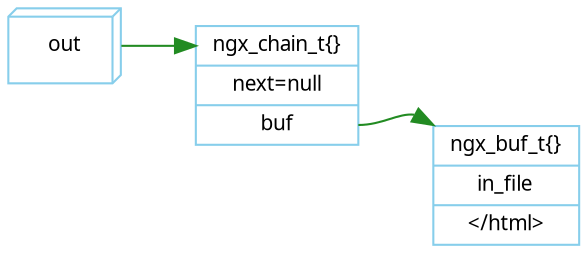 digraph ngx_out_chain3 {
   rankdir=LR;
   node [shape=record, color=skyblue, fontname="Verdana", fontsize=10];
   edge [color=forestgreen, fontname="Verdana", fontsize=10];

   out [shape=box3d];
   ngx_chain_t_2 [label="<head>ngx_chain_t\{\}|<next>next=null|<buf>buf"];
   ngx_buf_t_2 [label="ngx_buf_t\{\}|in_file|\</html\>"];

   out -> ngx_chain_t_2:head;

   ngx_chain_t_2:buf -> ngx_buf_t_2:nw;
}